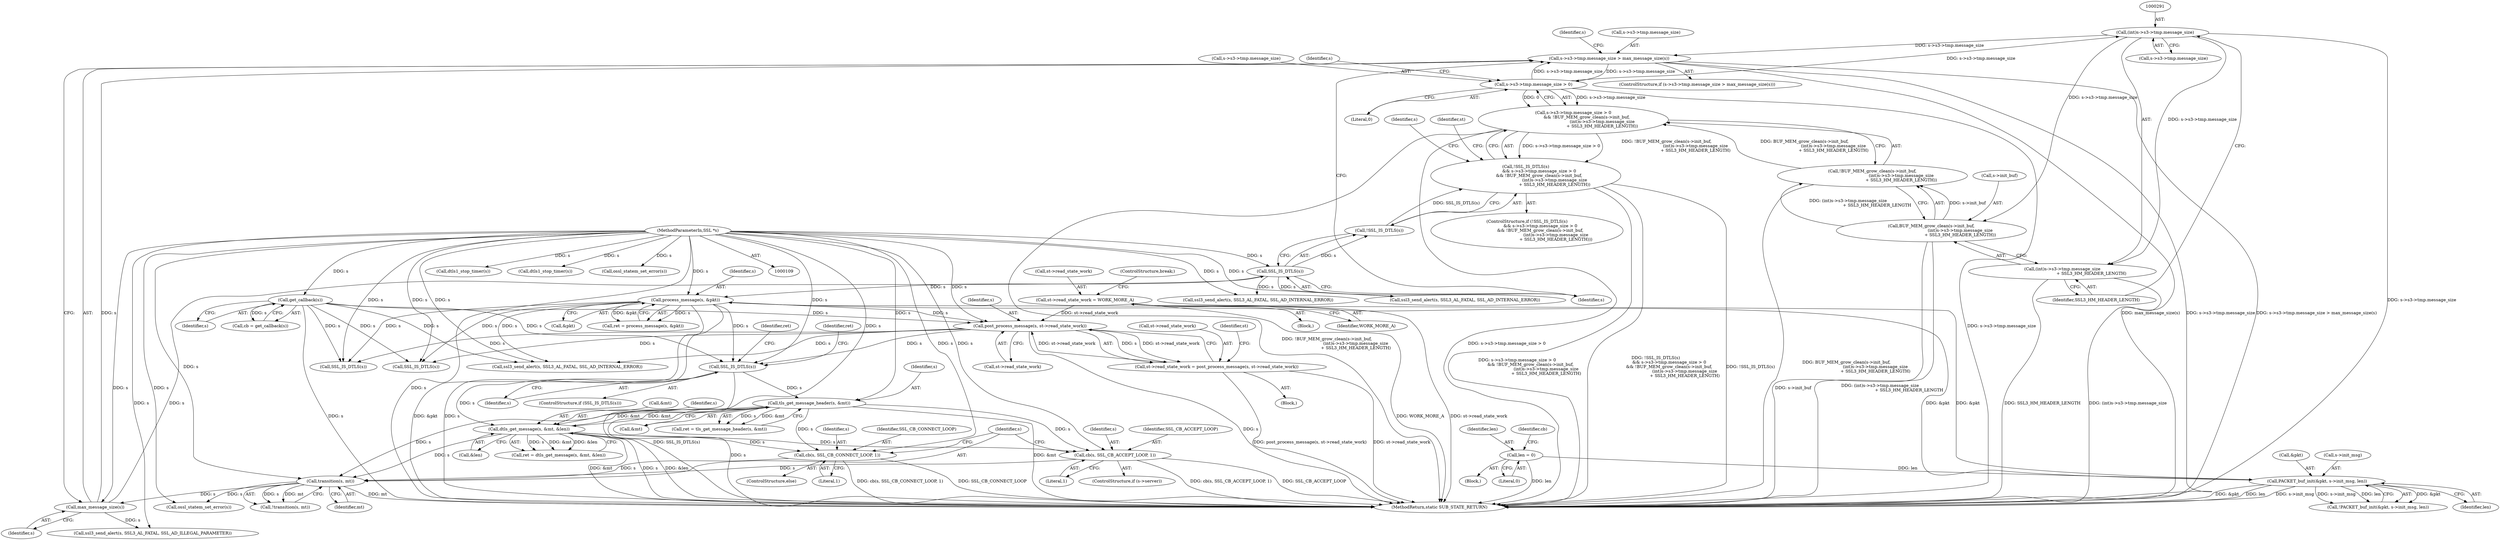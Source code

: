 digraph "0_openssl_4b390b6c3f8df925dc92a3dd6b022baa9a2f4650@pointer" {
"1000290" [label="(Call,(int)s->s3->tmp.message_size)"];
"1000275" [label="(Call,s->s3->tmp.message_size > 0)"];
"1000249" [label="(Call,s->s3->tmp.message_size > max_message_size(s))"];
"1000290" [label="(Call,(int)s->s3->tmp.message_size)"];
"1000257" [label="(Call,max_message_size(s))"];
"1000240" [label="(Call,transition(s, mt))"];
"1000209" [label="(Call,tls_get_message_header(s, &mt))"];
"1000194" [label="(Call,SSL_IS_DTLS(s))"];
"1000385" [label="(Call,post_process_message(s, st->read_state_work))"];
"1000336" [label="(Call,process_message(s, &pkt))"];
"1000272" [label="(Call,SSL_IS_DTLS(s))"];
"1000110" [label="(MethodParameterIn,SSL *s)"];
"1000317" [label="(Call,PACKET_buf_init(&pkt, s->init_msg, len))"];
"1000122" [label="(Call,len = 0)"];
"1000136" [label="(Call,get_callback(s))"];
"1000366" [label="(Call,st->read_state_work = WORK_MORE_A)"];
"1000381" [label="(Call,st->read_state_work = post_process_message(s, st->read_state_work))"];
"1000199" [label="(Call,dtls_get_message(s, &mt, &len))"];
"1000234" [label="(Call,cb(s, SSL_CB_CONNECT_LOOP, 1))"];
"1000229" [label="(Call,cb(s, SSL_CB_ACCEPT_LOOP, 1))"];
"1000274" [label="(Call,s->s3->tmp.message_size > 0\n                    && !BUF_MEM_grow_clean(s->init_buf,\n                                           (int)s->s3->tmp.message_size\n                                           + SSL3_HM_HEADER_LENGTH))"];
"1000270" [label="(Call,!SSL_IS_DTLS(s)\n                    && s->s3->tmp.message_size > 0\n                    && !BUF_MEM_grow_clean(s->init_buf,\n                                           (int)s->s3->tmp.message_size\n                                           + SSL3_HM_HEADER_LENGTH))"];
"1000285" [label="(Call,BUF_MEM_grow_clean(s->init_buf,\n                                           (int)s->s3->tmp.message_size\n                                           + SSL3_HM_HEADER_LENGTH))"];
"1000284" [label="(Call,!BUF_MEM_grow_clean(s->init_buf,\n                                           (int)s->s3->tmp.message_size\n                                           + SSL3_HM_HEADER_LENGTH))"];
"1000289" [label="(Call,(int)s->s3->tmp.message_size\n                                           + SSL3_HM_HEADER_LENGTH)"];
"1000232" [label="(Literal,1)"];
"1000230" [label="(Identifier,s)"];
"1000318" [label="(Call,&pkt)"];
"1000416" [label="(Call,ssl3_send_alert(s, SSL3_AL_FATAL, SSL_AD_INTERNAL_ERROR))"];
"1000427" [label="(MethodReturn,static SUB_STATE_RETURN)"];
"1000272" [label="(Call,SSL_IS_DTLS(s))"];
"1000201" [label="(Call,&mt)"];
"1000325" [label="(Call,ssl3_send_alert(s, SSL3_AL_FATAL, SSL_AD_INTERNAL_ERROR))"];
"1000337" [label="(Identifier,s)"];
"1000209" [label="(Call,tls_get_message_header(s, &mt))"];
"1000234" [label="(Call,cb(s, SSL_CB_CONNECT_LOOP, 1))"];
"1000312" [label="(Identifier,st)"];
"1000211" [label="(Call,&mt)"];
"1000241" [label="(Identifier,s)"];
"1000382" [label="(Call,st->read_state_work)"];
"1000248" [label="(ControlStructure,if (s->s3->tmp.message_size > max_message_size(s)))"];
"1000199" [label="(Call,dtls_get_message(s, &mt, &len))"];
"1000320" [label="(Call,s->init_msg)"];
"1000132" [label="(Identifier,cb)"];
"1000286" [label="(Call,s->init_buf)"];
"1000239" [label="(Call,!transition(s, mt))"];
"1000323" [label="(Identifier,len)"];
"1000338" [label="(Call,&pkt)"];
"1000392" [label="(Identifier,st)"];
"1000385" [label="(Call,post_process_message(s, st->read_state_work))"];
"1000317" [label="(Call,PACKET_buf_init(&pkt, s->init_msg, len))"];
"1000110" [label="(MethodParameterIn,SSL *s)"];
"1000410" [label="(Call,dtls1_stop_timer(s))"];
"1000203" [label="(Call,&len)"];
"1000233" [label="(ControlStructure,else)"];
"1000292" [label="(Call,s->s3->tmp.message_size)"];
"1000269" [label="(ControlStructure,if (!SSL_IS_DTLS(s)\n                    && s->s3->tmp.message_size > 0\n                    && !BUF_MEM_grow_clean(s->init_buf,\n                                           (int)s->s3->tmp.message_size\n                                           + SSL3_HM_HEADER_LENGTH)))"];
"1000225" [label="(ControlStructure,if (s->server))"];
"1000258" [label="(Identifier,s)"];
"1000302" [label="(Identifier,s)"];
"1000356" [label="(Call,dtls1_stop_timer(s))"];
"1000370" [label="(Identifier,WORK_MORE_A)"];
"1000235" [label="(Identifier,s)"];
"1000387" [label="(Call,st->read_state_work)"];
"1000240" [label="(Call,transition(s, mt))"];
"1000423" [label="(Call,ossl_statem_set_error(s))"];
"1000242" [label="(Identifier,mt)"];
"1000353" [label="(Call,SSL_IS_DTLS(s))"];
"1000236" [label="(Identifier,SSL_CB_CONNECT_LOOP)"];
"1000208" [label="(Identifier,ret)"];
"1000275" [label="(Call,s->s3->tmp.message_size > 0)"];
"1000386" [label="(Identifier,s)"];
"1000287" [label="(Identifier,s)"];
"1000347" [label="(Block,)"];
"1000193" [label="(ControlStructure,if (SSL_IS_DTLS(s)))"];
"1000136" [label="(Call,get_callback(s))"];
"1000336" [label="(Call,process_message(s, &pkt))"];
"1000111" [label="(Block,)"];
"1000137" [label="(Identifier,s)"];
"1000381" [label="(Call,st->read_state_work = post_process_message(s, st->read_state_work))"];
"1000123" [label="(Identifier,len)"];
"1000283" [label="(Literal,0)"];
"1000367" [label="(Call,st->read_state_work)"];
"1000200" [label="(Identifier,s)"];
"1000210" [label="(Identifier,s)"];
"1000261" [label="(Identifier,s)"];
"1000407" [label="(Call,SSL_IS_DTLS(s))"];
"1000366" [label="(Call,st->read_state_work = WORK_MORE_A)"];
"1000276" [label="(Call,s->s3->tmp.message_size)"];
"1000301" [label="(Call,ssl3_send_alert(s, SSL3_AL_FATAL, SSL_AD_INTERNAL_ERROR))"];
"1000334" [label="(Call,ret = process_message(s, &pkt))"];
"1000273" [label="(Identifier,s)"];
"1000299" [label="(Identifier,SSL3_HM_HEADER_LENGTH)"];
"1000195" [label="(Identifier,s)"];
"1000316" [label="(Call,!PACKET_buf_init(&pkt, s->init_msg, len))"];
"1000124" [label="(Literal,0)"];
"1000271" [label="(Call,!SSL_IS_DTLS(s))"];
"1000290" [label="(Call,(int)s->s3->tmp.message_size)"];
"1000134" [label="(Call,cb = get_callback(s))"];
"1000194" [label="(Call,SSL_IS_DTLS(s))"];
"1000207" [label="(Call,ret = tls_get_message_header(s, &mt))"];
"1000250" [label="(Call,s->s3->tmp.message_size)"];
"1000260" [label="(Call,ssl3_send_alert(s, SSL3_AL_FATAL, SSL_AD_ILLEGAL_PARAMETER))"];
"1000237" [label="(Literal,1)"];
"1000270" [label="(Call,!SSL_IS_DTLS(s)\n                    && s->s3->tmp.message_size > 0\n                    && !BUF_MEM_grow_clean(s->init_buf,\n                                           (int)s->s3->tmp.message_size\n                                           + SSL3_HM_HEADER_LENGTH))"];
"1000198" [label="(Identifier,ret)"];
"1000122" [label="(Call,len = 0)"];
"1000244" [label="(Call,ossl_statem_set_error(s))"];
"1000257" [label="(Call,max_message_size(s))"];
"1000371" [label="(ControlStructure,break;)"];
"1000197" [label="(Call,ret = dtls_get_message(s, &mt, &len))"];
"1000284" [label="(Call,!BUF_MEM_grow_clean(s->init_buf,\n                                           (int)s->s3->tmp.message_size\n                                           + SSL3_HM_HEADER_LENGTH))"];
"1000231" [label="(Identifier,SSL_CB_ACCEPT_LOOP)"];
"1000249" [label="(Call,s->s3->tmp.message_size > max_message_size(s))"];
"1000229" [label="(Call,cb(s, SSL_CB_ACCEPT_LOOP, 1))"];
"1000285" [label="(Call,BUF_MEM_grow_clean(s->init_buf,\n                                           (int)s->s3->tmp.message_size\n                                           + SSL3_HM_HEADER_LENGTH))"];
"1000289" [label="(Call,(int)s->s3->tmp.message_size\n                                           + SSL3_HM_HEADER_LENGTH)"];
"1000274" [label="(Call,s->s3->tmp.message_size > 0\n                    && !BUF_MEM_grow_clean(s->init_buf,\n                                           (int)s->s3->tmp.message_size\n                                           + SSL3_HM_HEADER_LENGTH))"];
"1000191" [label="(Block,)"];
"1000290" -> "1000289"  [label="AST: "];
"1000290" -> "1000292"  [label="CFG: "];
"1000291" -> "1000290"  [label="AST: "];
"1000292" -> "1000290"  [label="AST: "];
"1000299" -> "1000290"  [label="CFG: "];
"1000290" -> "1000427"  [label="DDG: s->s3->tmp.message_size"];
"1000290" -> "1000249"  [label="DDG: s->s3->tmp.message_size"];
"1000290" -> "1000285"  [label="DDG: s->s3->tmp.message_size"];
"1000290" -> "1000289"  [label="DDG: s->s3->tmp.message_size"];
"1000275" -> "1000290"  [label="DDG: s->s3->tmp.message_size"];
"1000275" -> "1000274"  [label="AST: "];
"1000275" -> "1000283"  [label="CFG: "];
"1000276" -> "1000275"  [label="AST: "];
"1000283" -> "1000275"  [label="AST: "];
"1000287" -> "1000275"  [label="CFG: "];
"1000274" -> "1000275"  [label="CFG: "];
"1000275" -> "1000427"  [label="DDG: s->s3->tmp.message_size"];
"1000275" -> "1000249"  [label="DDG: s->s3->tmp.message_size"];
"1000275" -> "1000274"  [label="DDG: s->s3->tmp.message_size"];
"1000275" -> "1000274"  [label="DDG: 0"];
"1000249" -> "1000275"  [label="DDG: s->s3->tmp.message_size"];
"1000249" -> "1000248"  [label="AST: "];
"1000249" -> "1000257"  [label="CFG: "];
"1000250" -> "1000249"  [label="AST: "];
"1000257" -> "1000249"  [label="AST: "];
"1000261" -> "1000249"  [label="CFG: "];
"1000273" -> "1000249"  [label="CFG: "];
"1000249" -> "1000427"  [label="DDG: max_message_size(s)"];
"1000249" -> "1000427"  [label="DDG: s->s3->tmp.message_size"];
"1000249" -> "1000427"  [label="DDG: s->s3->tmp.message_size > max_message_size(s)"];
"1000257" -> "1000249"  [label="DDG: s"];
"1000257" -> "1000258"  [label="CFG: "];
"1000258" -> "1000257"  [label="AST: "];
"1000240" -> "1000257"  [label="DDG: s"];
"1000110" -> "1000257"  [label="DDG: s"];
"1000257" -> "1000260"  [label="DDG: s"];
"1000257" -> "1000272"  [label="DDG: s"];
"1000240" -> "1000239"  [label="AST: "];
"1000240" -> "1000242"  [label="CFG: "];
"1000241" -> "1000240"  [label="AST: "];
"1000242" -> "1000240"  [label="AST: "];
"1000239" -> "1000240"  [label="CFG: "];
"1000240" -> "1000427"  [label="DDG: mt"];
"1000240" -> "1000239"  [label="DDG: s"];
"1000240" -> "1000239"  [label="DDG: mt"];
"1000209" -> "1000240"  [label="DDG: s"];
"1000234" -> "1000240"  [label="DDG: s"];
"1000199" -> "1000240"  [label="DDG: s"];
"1000229" -> "1000240"  [label="DDG: s"];
"1000110" -> "1000240"  [label="DDG: s"];
"1000240" -> "1000244"  [label="DDG: s"];
"1000209" -> "1000207"  [label="AST: "];
"1000209" -> "1000211"  [label="CFG: "];
"1000210" -> "1000209"  [label="AST: "];
"1000211" -> "1000209"  [label="AST: "];
"1000207" -> "1000209"  [label="CFG: "];
"1000209" -> "1000427"  [label="DDG: s"];
"1000209" -> "1000427"  [label="DDG: &mt"];
"1000209" -> "1000199"  [label="DDG: &mt"];
"1000209" -> "1000207"  [label="DDG: s"];
"1000209" -> "1000207"  [label="DDG: &mt"];
"1000194" -> "1000209"  [label="DDG: s"];
"1000110" -> "1000209"  [label="DDG: s"];
"1000199" -> "1000209"  [label="DDG: &mt"];
"1000209" -> "1000229"  [label="DDG: s"];
"1000209" -> "1000234"  [label="DDG: s"];
"1000194" -> "1000193"  [label="AST: "];
"1000194" -> "1000195"  [label="CFG: "];
"1000195" -> "1000194"  [label="AST: "];
"1000198" -> "1000194"  [label="CFG: "];
"1000208" -> "1000194"  [label="CFG: "];
"1000194" -> "1000427"  [label="DDG: SSL_IS_DTLS(s)"];
"1000385" -> "1000194"  [label="DDG: s"];
"1000336" -> "1000194"  [label="DDG: s"];
"1000136" -> "1000194"  [label="DDG: s"];
"1000110" -> "1000194"  [label="DDG: s"];
"1000194" -> "1000199"  [label="DDG: s"];
"1000385" -> "1000381"  [label="AST: "];
"1000385" -> "1000387"  [label="CFG: "];
"1000386" -> "1000385"  [label="AST: "];
"1000387" -> "1000385"  [label="AST: "];
"1000381" -> "1000385"  [label="CFG: "];
"1000385" -> "1000427"  [label="DDG: s"];
"1000385" -> "1000353"  [label="DDG: s"];
"1000385" -> "1000381"  [label="DDG: s"];
"1000385" -> "1000381"  [label="DDG: st->read_state_work"];
"1000336" -> "1000385"  [label="DDG: s"];
"1000136" -> "1000385"  [label="DDG: s"];
"1000110" -> "1000385"  [label="DDG: s"];
"1000366" -> "1000385"  [label="DDG: st->read_state_work"];
"1000381" -> "1000385"  [label="DDG: st->read_state_work"];
"1000385" -> "1000407"  [label="DDG: s"];
"1000385" -> "1000416"  [label="DDG: s"];
"1000336" -> "1000334"  [label="AST: "];
"1000336" -> "1000338"  [label="CFG: "];
"1000337" -> "1000336"  [label="AST: "];
"1000338" -> "1000336"  [label="AST: "];
"1000334" -> "1000336"  [label="CFG: "];
"1000336" -> "1000427"  [label="DDG: &pkt"];
"1000336" -> "1000427"  [label="DDG: s"];
"1000336" -> "1000317"  [label="DDG: &pkt"];
"1000336" -> "1000334"  [label="DDG: s"];
"1000336" -> "1000334"  [label="DDG: &pkt"];
"1000272" -> "1000336"  [label="DDG: s"];
"1000110" -> "1000336"  [label="DDG: s"];
"1000317" -> "1000336"  [label="DDG: &pkt"];
"1000336" -> "1000353"  [label="DDG: s"];
"1000336" -> "1000407"  [label="DDG: s"];
"1000336" -> "1000416"  [label="DDG: s"];
"1000272" -> "1000271"  [label="AST: "];
"1000272" -> "1000273"  [label="CFG: "];
"1000273" -> "1000272"  [label="AST: "];
"1000271" -> "1000272"  [label="CFG: "];
"1000272" -> "1000271"  [label="DDG: s"];
"1000110" -> "1000272"  [label="DDG: s"];
"1000272" -> "1000301"  [label="DDG: s"];
"1000272" -> "1000325"  [label="DDG: s"];
"1000110" -> "1000109"  [label="AST: "];
"1000110" -> "1000427"  [label="DDG: s"];
"1000110" -> "1000136"  [label="DDG: s"];
"1000110" -> "1000199"  [label="DDG: s"];
"1000110" -> "1000229"  [label="DDG: s"];
"1000110" -> "1000234"  [label="DDG: s"];
"1000110" -> "1000244"  [label="DDG: s"];
"1000110" -> "1000260"  [label="DDG: s"];
"1000110" -> "1000301"  [label="DDG: s"];
"1000110" -> "1000325"  [label="DDG: s"];
"1000110" -> "1000353"  [label="DDG: s"];
"1000110" -> "1000356"  [label="DDG: s"];
"1000110" -> "1000407"  [label="DDG: s"];
"1000110" -> "1000410"  [label="DDG: s"];
"1000110" -> "1000416"  [label="DDG: s"];
"1000110" -> "1000423"  [label="DDG: s"];
"1000317" -> "1000316"  [label="AST: "];
"1000317" -> "1000323"  [label="CFG: "];
"1000318" -> "1000317"  [label="AST: "];
"1000320" -> "1000317"  [label="AST: "];
"1000323" -> "1000317"  [label="AST: "];
"1000316" -> "1000317"  [label="CFG: "];
"1000317" -> "1000427"  [label="DDG: &pkt"];
"1000317" -> "1000427"  [label="DDG: len"];
"1000317" -> "1000427"  [label="DDG: s->init_msg"];
"1000317" -> "1000316"  [label="DDG: &pkt"];
"1000317" -> "1000316"  [label="DDG: s->init_msg"];
"1000317" -> "1000316"  [label="DDG: len"];
"1000122" -> "1000317"  [label="DDG: len"];
"1000122" -> "1000111"  [label="AST: "];
"1000122" -> "1000124"  [label="CFG: "];
"1000123" -> "1000122"  [label="AST: "];
"1000124" -> "1000122"  [label="AST: "];
"1000132" -> "1000122"  [label="CFG: "];
"1000122" -> "1000427"  [label="DDG: len"];
"1000136" -> "1000134"  [label="AST: "];
"1000136" -> "1000137"  [label="CFG: "];
"1000137" -> "1000136"  [label="AST: "];
"1000134" -> "1000136"  [label="CFG: "];
"1000136" -> "1000427"  [label="DDG: s"];
"1000136" -> "1000134"  [label="DDG: s"];
"1000136" -> "1000353"  [label="DDG: s"];
"1000136" -> "1000407"  [label="DDG: s"];
"1000136" -> "1000416"  [label="DDG: s"];
"1000366" -> "1000347"  [label="AST: "];
"1000366" -> "1000370"  [label="CFG: "];
"1000367" -> "1000366"  [label="AST: "];
"1000370" -> "1000366"  [label="AST: "];
"1000371" -> "1000366"  [label="CFG: "];
"1000366" -> "1000427"  [label="DDG: WORK_MORE_A"];
"1000366" -> "1000427"  [label="DDG: st->read_state_work"];
"1000381" -> "1000191"  [label="AST: "];
"1000382" -> "1000381"  [label="AST: "];
"1000392" -> "1000381"  [label="CFG: "];
"1000381" -> "1000427"  [label="DDG: st->read_state_work"];
"1000381" -> "1000427"  [label="DDG: post_process_message(s, st->read_state_work)"];
"1000199" -> "1000197"  [label="AST: "];
"1000199" -> "1000203"  [label="CFG: "];
"1000200" -> "1000199"  [label="AST: "];
"1000201" -> "1000199"  [label="AST: "];
"1000203" -> "1000199"  [label="AST: "];
"1000197" -> "1000199"  [label="CFG: "];
"1000199" -> "1000427"  [label="DDG: &mt"];
"1000199" -> "1000427"  [label="DDG: s"];
"1000199" -> "1000427"  [label="DDG: &len"];
"1000199" -> "1000197"  [label="DDG: s"];
"1000199" -> "1000197"  [label="DDG: &mt"];
"1000199" -> "1000197"  [label="DDG: &len"];
"1000199" -> "1000229"  [label="DDG: s"];
"1000199" -> "1000234"  [label="DDG: s"];
"1000234" -> "1000233"  [label="AST: "];
"1000234" -> "1000237"  [label="CFG: "];
"1000235" -> "1000234"  [label="AST: "];
"1000236" -> "1000234"  [label="AST: "];
"1000237" -> "1000234"  [label="AST: "];
"1000241" -> "1000234"  [label="CFG: "];
"1000234" -> "1000427"  [label="DDG: SSL_CB_CONNECT_LOOP"];
"1000234" -> "1000427"  [label="DDG: cb(s, SSL_CB_CONNECT_LOOP, 1)"];
"1000229" -> "1000225"  [label="AST: "];
"1000229" -> "1000232"  [label="CFG: "];
"1000230" -> "1000229"  [label="AST: "];
"1000231" -> "1000229"  [label="AST: "];
"1000232" -> "1000229"  [label="AST: "];
"1000241" -> "1000229"  [label="CFG: "];
"1000229" -> "1000427"  [label="DDG: cb(s, SSL_CB_ACCEPT_LOOP, 1)"];
"1000229" -> "1000427"  [label="DDG: SSL_CB_ACCEPT_LOOP"];
"1000274" -> "1000270"  [label="AST: "];
"1000274" -> "1000284"  [label="CFG: "];
"1000284" -> "1000274"  [label="AST: "];
"1000270" -> "1000274"  [label="CFG: "];
"1000274" -> "1000427"  [label="DDG: !BUF_MEM_grow_clean(s->init_buf,\n                                           (int)s->s3->tmp.message_size\n                                           + SSL3_HM_HEADER_LENGTH)"];
"1000274" -> "1000427"  [label="DDG: s->s3->tmp.message_size > 0"];
"1000274" -> "1000270"  [label="DDG: s->s3->tmp.message_size > 0"];
"1000274" -> "1000270"  [label="DDG: !BUF_MEM_grow_clean(s->init_buf,\n                                           (int)s->s3->tmp.message_size\n                                           + SSL3_HM_HEADER_LENGTH)"];
"1000284" -> "1000274"  [label="DDG: BUF_MEM_grow_clean(s->init_buf,\n                                           (int)s->s3->tmp.message_size\n                                           + SSL3_HM_HEADER_LENGTH)"];
"1000270" -> "1000269"  [label="AST: "];
"1000270" -> "1000271"  [label="CFG: "];
"1000271" -> "1000270"  [label="AST: "];
"1000302" -> "1000270"  [label="CFG: "];
"1000312" -> "1000270"  [label="CFG: "];
"1000270" -> "1000427"  [label="DDG: s->s3->tmp.message_size > 0\n                    && !BUF_MEM_grow_clean(s->init_buf,\n                                           (int)s->s3->tmp.message_size\n                                           + SSL3_HM_HEADER_LENGTH)"];
"1000270" -> "1000427"  [label="DDG: !SSL_IS_DTLS(s)\n                    && s->s3->tmp.message_size > 0\n                    && !BUF_MEM_grow_clean(s->init_buf,\n                                           (int)s->s3->tmp.message_size\n                                           + SSL3_HM_HEADER_LENGTH)"];
"1000270" -> "1000427"  [label="DDG: !SSL_IS_DTLS(s)"];
"1000271" -> "1000270"  [label="DDG: SSL_IS_DTLS(s)"];
"1000285" -> "1000284"  [label="AST: "];
"1000285" -> "1000289"  [label="CFG: "];
"1000286" -> "1000285"  [label="AST: "];
"1000289" -> "1000285"  [label="AST: "];
"1000284" -> "1000285"  [label="CFG: "];
"1000285" -> "1000427"  [label="DDG: s->init_buf"];
"1000285" -> "1000427"  [label="DDG: (int)s->s3->tmp.message_size\n                                           + SSL3_HM_HEADER_LENGTH"];
"1000285" -> "1000284"  [label="DDG: s->init_buf"];
"1000285" -> "1000284"  [label="DDG: (int)s->s3->tmp.message_size\n                                           + SSL3_HM_HEADER_LENGTH"];
"1000284" -> "1000427"  [label="DDG: BUF_MEM_grow_clean(s->init_buf,\n                                           (int)s->s3->tmp.message_size\n                                           + SSL3_HM_HEADER_LENGTH)"];
"1000289" -> "1000299"  [label="CFG: "];
"1000299" -> "1000289"  [label="AST: "];
"1000289" -> "1000427"  [label="DDG: (int)s->s3->tmp.message_size"];
"1000289" -> "1000427"  [label="DDG: SSL3_HM_HEADER_LENGTH"];
}
